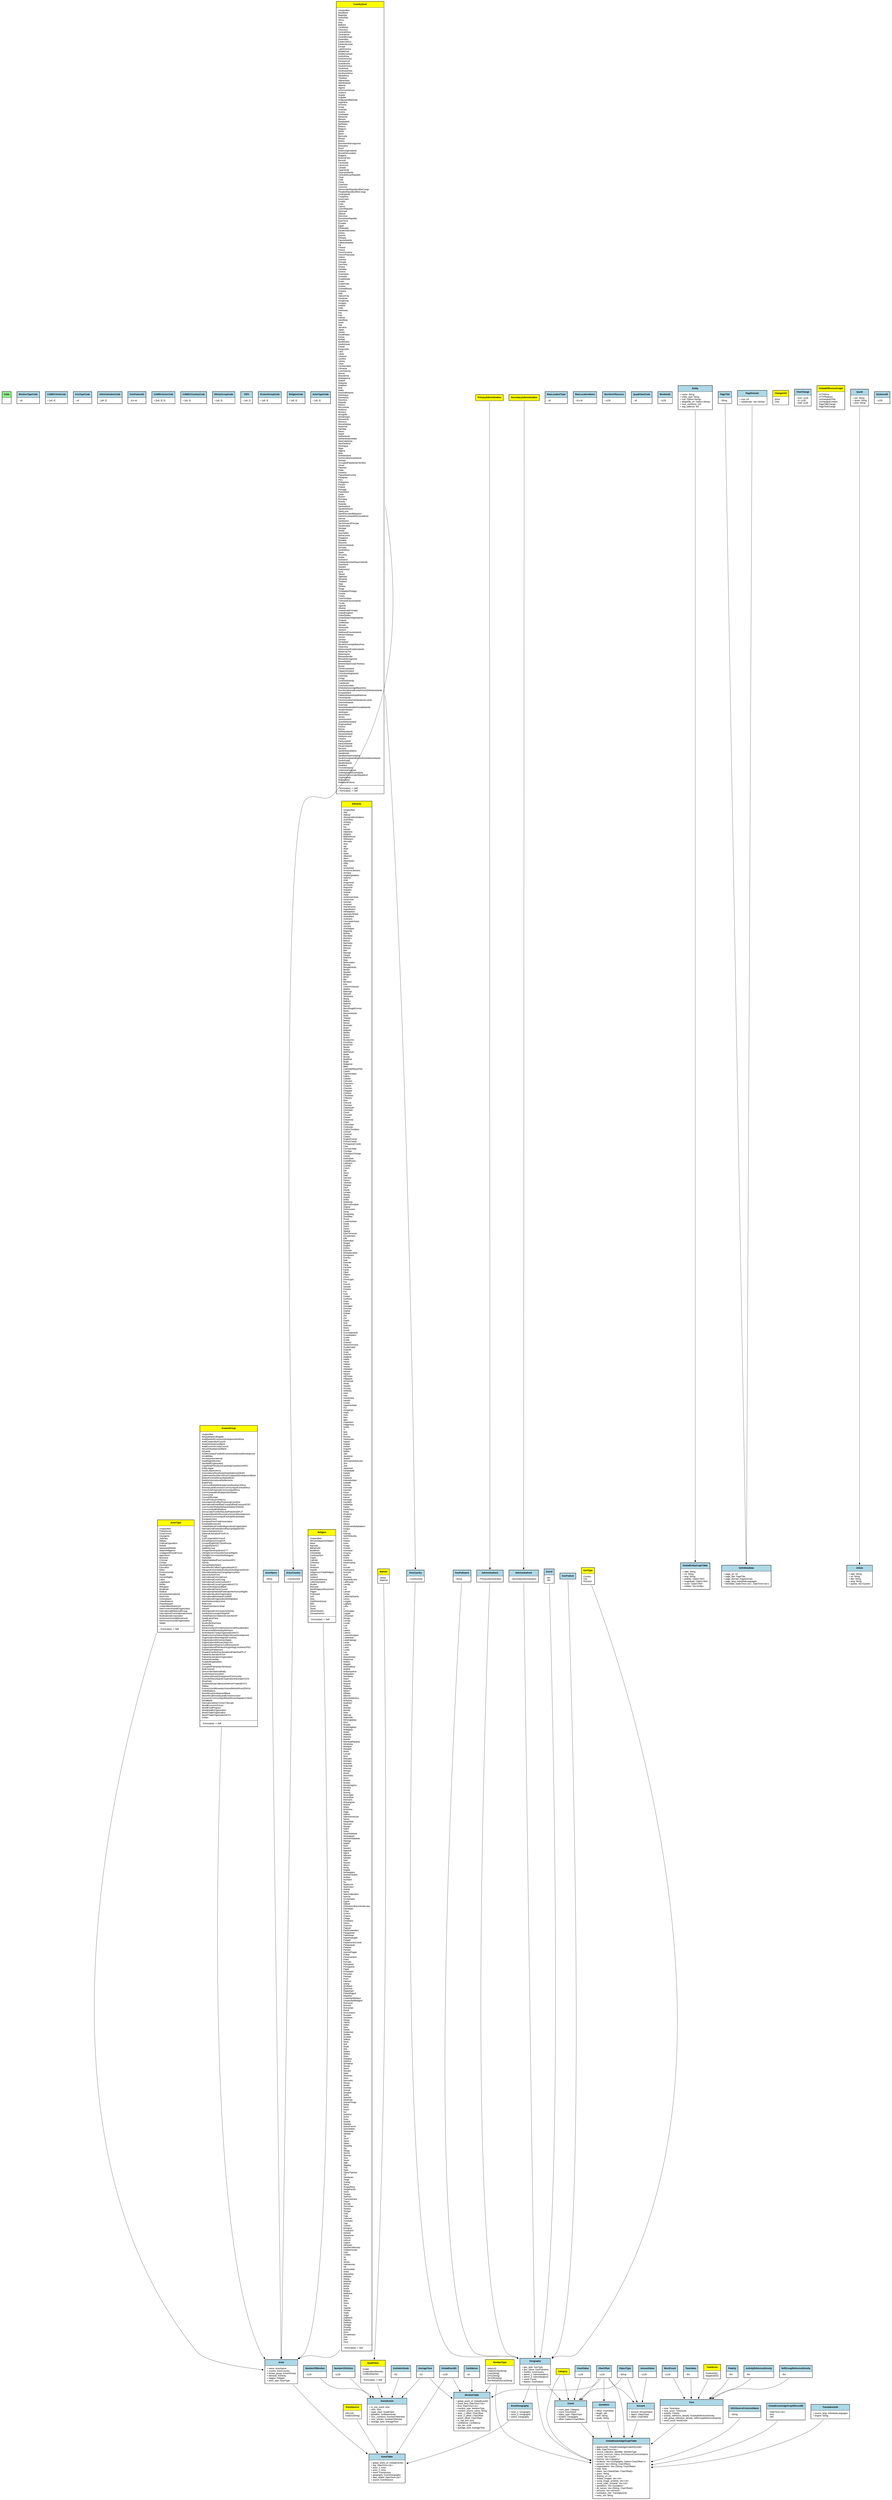 digraph ml {
    ndCode[label=<<font face="Arial"><table border="1" cellspacing="0" cellpadding="10" href="file:///home/lilguy/Projects/NewsNet/gdelt_fetcher/models/src/components/codes/mod.rs#:~:text=trait%20Code"><tr><td bgcolor="lightgreen"><b>Code</b></td></tr><tr><td align="left" bgcolor="white"><br align="left"/></td></tr></table></font>>][shape="none"];
    ndMentionTypeCode[label=<<font face="Arial"><table border="1" cellspacing="0" cellpadding="10" href="file:///home/lilguy/Projects/NewsNet/gdelt_fetcher/models/src/components/codes/mention.rs#:~:text=struct%20MentionTypeCode"><tr><td bgcolor="lightblue"><b>MentionTypeCode</b></td></tr><tr><td align="left" bgcolor="white">- u8<br align="left"/></td></tr></table></font>>][shape="none"];
    ndCAMEOVerbCode[label=<<font face="Arial"><table border="1" cellspacing="0" cellpadding="10" href="file:///home/lilguy/Projects/NewsNet/gdelt_fetcher/models/src/components/codes/verb.rs#:~:text=struct%20CAMEOVerbCode"><tr><td bgcolor="lightblue"><b>CAMEOVerbCode</b></td></tr><tr><td align="left" bgcolor="white">+ [u8; 4]<br align="left"/></td></tr></table></font>>][shape="none"];
    ndGeoTypeCode[label=<<font face="Arial"><table border="1" cellspacing="0" cellpadding="10" href="file:///home/lilguy/Projects/NewsNet/gdelt_fetcher/models/src/components/codes/location.rs#:~:text=struct%20GeoTypeCode"><tr><td bgcolor="lightblue"><b>GeoTypeCode</b></td></tr><tr><td align="left" bgcolor="white">- u8<br align="left"/></td></tr></table></font>>][shape="none"];
    ndAdministrationCode[label=<<font face="Arial"><table border="1" cellspacing="0" cellpadding="10" href="file:///home/lilguy/Projects/NewsNet/gdelt_fetcher/models/src/components/codes/location.rs#:~:text=struct%20AdministrationCode"><tr><td bgcolor="lightblue"><b>AdministrationCode</b></td></tr><tr><td align="left" bgcolor="white">- [u8; 2]<br align="left"/></td></tr></table></font>>][shape="none"];
    ndGeoFeatureID[label=<<font face="Arial"><table border="1" cellspacing="0" cellpadding="10" href="file:///home/lilguy/Projects/NewsNet/gdelt_fetcher/models/src/components/codes/location.rs#:~:text=struct%20GeoFeatureID"><tr><td bgcolor="lightblue"><b>GeoFeatureID</b></td></tr><tr><td align="left" bgcolor="white">- &amp;'a str<br align="left"/></td></tr></table></font>>][shape="none"];
    ndCAMEOActorCode[label=<<font face="Arial"><table border="1" cellspacing="0" cellpadding="10" href="file:///home/lilguy/Projects/NewsNet/gdelt_fetcher/models/src/components/codes/actor.rs#:~:text=struct%20CAMEOActorCode"><tr><td bgcolor="lightblue"><b>CAMEOActorCode</b></td></tr><tr><td align="left" bgcolor="white">+ [[u8; 3]; 5]<br align="left"/></td></tr></table></font>>][shape="none"];
    ndCAMEOCountryCode[label=<<font face="Arial"><table border="1" cellspacing="0" cellpadding="10" href="file:///home/lilguy/Projects/NewsNet/gdelt_fetcher/models/src/components/codes/actor.rs#:~:text=struct%20CAMEOCountryCode"><tr><td bgcolor="lightblue"><b>CAMEOCountryCode</b></td></tr><tr><td align="left" bgcolor="white">+ [u8; 3]<br align="left"/></td></tr></table></font>>][shape="none"];
    ndEthnicGroupCode[label=<<font face="Arial"><table border="1" cellspacing="0" cellpadding="10" href="file:///home/lilguy/Projects/NewsNet/gdelt_fetcher/models/src/components/codes/actor.rs#:~:text=struct%20EthnicGroupCode"><tr><td bgcolor="lightblue"><b>EthnicGroupCode</b></td></tr><tr><td align="left" bgcolor="white">+ [u8; 3]<br align="left"/></td></tr></table></font>>][shape="none"];
    ndFIPS[label=<<font face="Arial"><table border="1" cellspacing="0" cellpadding="10" href="file:///home/lilguy/Projects/NewsNet/gdelt_fetcher/models/src/components/codes/actor.rs#:~:text=struct%20FIPS"><tr><td bgcolor="lightblue"><b>FIPS</b></td></tr><tr><td align="left" bgcolor="white">+ [u8; 2]<br align="left"/></td></tr></table></font>>][shape="none"];
    ndKnownGroupCode[label=<<font face="Arial"><table border="1" cellspacing="0" cellpadding="10" href="file:///home/lilguy/Projects/NewsNet/gdelt_fetcher/models/src/components/codes/actor.rs#:~:text=struct%20KnownGroupCode"><tr><td bgcolor="lightblue"><b>KnownGroupCode</b></td></tr><tr><td align="left" bgcolor="white">+ [u8; 3]<br align="left"/></td></tr></table></font>>][shape="none"];
    ndReligionCode[label=<<font face="Arial"><table border="1" cellspacing="0" cellpadding="10" href="file:///home/lilguy/Projects/NewsNet/gdelt_fetcher/models/src/components/codes/actor.rs#:~:text=struct%20ReligionCode"><tr><td bgcolor="lightblue"><b>ReligionCode</b></td></tr><tr><td align="left" bgcolor="white">+ [u8; 3]<br align="left"/></td></tr></table></font>>][shape="none"];
    ndActorTypeCode[label=<<font face="Arial"><table border="1" cellspacing="0" cellpadding="10" href="file:///home/lilguy/Projects/NewsNet/gdelt_fetcher/models/src/components/codes/actor.rs#:~:text=struct%20ActorTypeCode"><tr><td bgcolor="lightblue"><b>ActorTypeCode</b></td></tr><tr><td align="left" bgcolor="white">+ [u8; 3]<br align="left"/></td></tr></table></font>>][shape="none"];
    ndGeography[label=<<font face="Arial"><table border="1" cellspacing="0" cellpadding="10" href="file:///home/lilguy/Projects/NewsNet/gdelt_fetcher/models/src/components/super_components/geography.rs#:~:text=struct%20Geography"><tr><td bgcolor="lightblue"><b>Geography</b></td></tr><tr><td align="left" bgcolor="white">+ geo_type: GeoType<br align="left"/>
+ geo_name: GeoFullname<br align="left"/>
+ country: GeoCountry<br align="left"/>
+ admin_1: Administration1<br align="left"/>
+ admin_2: Administration2<br align="left"/>
+ coord: Coord<br align="left"/>
+ feature: GeoFeature<br align="left"/></td></tr></table></font>>][shape="none"];
    ndEventGeography[label=<<font face="Arial"><table border="1" cellspacing="0" cellpadding="10" href="file:///home/lilguy/Projects/NewsNet/gdelt_fetcher/models/src/components/super_components/geography.rs#:~:text=struct%20EventGeography"><tr><td bgcolor="lightblue"><b>EventGeography</b></td></tr><tr><td align="left" bgcolor="white">+ actor_1: Geography<br align="left"/>
+ actor_2: Geography<br align="left"/>
+ action: Geography<br align="left"/></td></tr></table></font>>][shape="none"];
    ndActor[label=<<font face="Arial"><table border="1" cellspacing="0" cellpadding="10" href="file:///home/lilguy/Projects/NewsNet/gdelt_fetcher/models/src/components/super_components/actor.rs#:~:text=struct%20Actor"><tr><td bgcolor="lightblue"><b>Actor</b></td></tr><tr><td align="left" bgcolor="white">+ name: ActorName<br align="left"/>
+ country: ActorCountry<br align="left"/>
+ known_group: KnownGroup<br align="left"/>
+ ethnicity: Ethnicity<br align="left"/>
+ religion: Religion<br align="left"/>
+ actor_type: ActorType<br align="left"/></td></tr></table></font>>][shape="none"];
    ndEventAction[label=<<font face="Arial"><table border="1" cellspacing="0" cellpadding="10" href="file:///home/lilguy/Projects/NewsNet/gdelt_fetcher/models/src/components/super_components/event_action.rs#:~:text=struct%20EventAction"><tr><td bgcolor="lightblue"><b>EventAction</b></td></tr><tr><td align="left" bgcolor="white">+ is_root_event: bool<br align="left"/>
+ verb: Verb<br align="left"/>
+ quad_class: QuadClass<br align="left"/>
+ goldstein: GoldsteinScale<br align="left"/>
+ num_mentions: NumberOfMention<br align="left"/>
+ num_articles: NumberOfArticles<br align="left"/>
+ average_tone: AverageTone<br align="left"/></td></tr></table></font>>][shape="none"];
    ndActorName[label=<<font face="Arial"><table border="1" cellspacing="0" cellpadding="10" href="file:///home/lilguy/Projects/NewsNet/gdelt_fetcher/models/src/components/base_components/actor/mod.rs#:~:text=struct%20ActorName"><tr><td bgcolor="lightblue"><b>ActorName</b></td></tr><tr><td align="left" bgcolor="white">- String<br align="left"/></td></tr></table></font>>][shape="none"];
    ndActorCountry[label=<<font face="Arial"><table border="1" cellspacing="0" cellpadding="10" href="file:///home/lilguy/Projects/NewsNet/gdelt_fetcher/models/src/components/base_components/actor/mod.rs#:~:text=struct%20ActorCountry"><tr><td bgcolor="lightblue"><b>ActorCountry</b></td></tr><tr><td align="left" bgcolor="white">- CountryZone<br align="left"/></td></tr></table></font>>][shape="none"];
    ndReligion[label=<<font face="Arial"><table border="1" cellspacing="0" cellpadding="10" href="file:///home/lilguy/Projects/NewsNet/gdelt_fetcher/models/src/components/base_components/actor/religion.rs#:~:text=enum%20Religion"><tr><td bgcolor="yellow"><b>Religion</b></td></tr><tr><td align="left" bgcolor="white">Unspecified<br align="left"/>
AfricanDiasporicReligion<br align="left"/>
Alewi<br align="left"/>
Agnostic<br align="left"/>
BahaiFaith<br align="left"/>
Buddhism<br align="left"/>
Christianity<br align="left"/>
Confucianism<br align="left"/>
Coptic<br align="left"/>
Catholic<br align="left"/>
Orthodox<br align="left"/>
Druze<br align="left"/>
Hinduism<br align="left"/>
Hasidic<br align="left"/>
IndigenousTribalReligion<br align="left"/>
Jainism<br align="left"/>
Judaism<br align="left"/>
JehovahsWitness<br align="left"/>
LatterDaySaints<br align="left"/>
Muslim<br align="left"/>
Maronite<br align="left"/>
NewReligiousMovement<br align="left"/>
Pagan<br align="left"/>
Protestant<br align="left"/>
Sufi<br align="left"/>
Shia<br align="left"/>
OldShintoSchool<br align="left"/>
Sikh<br align="left"/>
Sunni<br align="left"/>
Taoist<br align="left"/>
UltraOrthodox<br align="left"/>
Zoroastrianism<br align="left"/></td></tr><tr><td align="left" bgcolor="white">- from(value) -&gt; Self<br align="left"/></td></tr></table></font>>][shape="none"];
    ndEthnicity[label=<<font face="Arial"><table border="1" cellspacing="0" cellpadding="10" href="file:///home/lilguy/Projects/NewsNet/gdelt_fetcher/models/src/components/base_components/actor/ethnicity.rs#:~:text=enum%20Ethnicity"><tr><td bgcolor="yellow"><b>Ethnicity</b></td></tr><tr><td align="left" bgcolor="white">Unspecified<br align="left"/>
Afar<br align="left"/>
Abkhaz<br align="left"/>
AboriginalAustralians<br align="left"/>
Acehnese<br align="left"/>
Achang<br align="left"/>
Acholi<br align="left"/>
Ga<br align="left"/>
Adivasi<br align="left"/>
Adjarians<br align="left"/>
Adyghe<br align="left"/>
BlackAfrican<br align="left"/>
Afrikaners<br align="left"/>
Ahmadis<br align="left"/>
Ainu<br align="left"/>
Aja<br align="left"/>
Akan<br align="left"/>
Aku<br align="left"/>
Alawi<br align="left"/>
Albanian<br align="left"/>
Aleut<br align="left"/>
Algonquian<br align="left"/>
Altay<br align="left"/>
Alur<br align="left"/>
Ambonese<br align="left"/>
AmericoLiberians<br align="left"/>
Amhara<br align="left"/>
AngikaSpeakers<br align="left"/>
Apache<br align="left"/>
Arab<br align="left"/>
Aragonese<br align="left"/>
Armenian<br align="left"/>
Mapuche<br align="left"/>
Arapaho<br align="left"/>
Arawak<br align="left"/>
Asian<br align="left"/>
AshkenaziJews<br align="left"/>
Assamese<br align="left"/>
Asturian<br align="left"/>
Assyrian<br align="left"/>
Atacamenos<br align="left"/>
Argentinians<br align="left"/>
Athabaskan<br align="left"/>
AgnosticAthiest<br align="left"/>
Australians<br align="left"/>
Austrians<br align="left"/>
CaucasianAvars<br align="left"/>
Awadhi<br align="left"/>
Aymara<br align="left"/>
Azerbaijani<br align="left"/>
Baganda<br align="left"/>
Bahais<br align="left"/>
Bamileke<br align="left"/>
Bashkirs<br align="left"/>
Baloch<br align="left"/>
Bambara<br align="left"/>
Balinese<br align="left"/>
Basque<br align="left"/>
Bari<br align="left"/>
Basoga<br align="left"/>
Gbaya<br align="left"/>
Rakhine<br align="left"/>
Beja<br align="left"/>
Belarusians<br align="left"/>
Bemba<br align="left"/>
BengaliHindu<br align="left"/>
Berber<br align="left"/>
Beydan<br align="left"/>
Bhojpuri<br align="left"/>
Bihari<br align="left"/>
Bai<br align="left"/>
Bicolano<br align="left"/>
Edo<br align="left"/>
UrbanniVanautu<br align="left"/>
Bateke<br align="left"/>
Bakongo<br align="left"/>
Bakweri<br align="left"/>
Siksikawa<br align="left"/>
Blang<br align="left"/>
Balkars<br align="left"/>
Balanta<br align="left"/>
Bamar<br align="left"/>
BeniShugalGumez<br align="left"/>
Bantu<br align="left"/>
Banyarwanda<br align="left"/>
Bodo<br align="left"/>
Tibetan<br align="left"/>
Bolivia<br align="left"/>
Bonan<br align="left"/>
Bosniaks<br align="left"/>
Buyei<br align="left"/>
Brijwasi<br align="left"/>
Bariba<br align="left"/>
Breton<br align="left"/>
Brahui<br align="left"/>
Burakumin<br align="left"/>
Kurichiya<br align="left"/>
Bushmen<br align="left"/>
Baster<br align="left"/>
Subiya<br align="left"/>
BetiPahuin<br align="left"/>
Batak<br align="left"/>
Buryat<br align="left"/>
Buddhist<br align="left"/>
Bugis<br align="left"/>
Bulgarian<br align="left"/>
Bilen<br align="left"/>
CabindanMayombe<br align="left"/>
Caddo<br align="left"/>
CapeVerdean<br align="left"/>
Kalina<br align="left"/>
Catalan<br align="left"/>
Cebuano<br align="left"/>
Chamorro<br align="left"/>
Chukchi<br align="left"/>
Chechen<br align="left"/>
Chagatai<br align="left"/>
Chinese<br align="left"/>
Chuukese<br align="left"/>
Chileans<br align="left"/>
Mari<br align="left"/>
Chinook<br align="left"/>
Choctaw<br align="left"/>
Chipewyan<br align="left"/>
Cherokee<br align="left"/>
Chorti<br align="left"/>
Chuvash<br align="left"/>
Chewa<br align="left"/>
Cheyenne<br align="left"/>
Cham<br align="left"/>
Colombian<br align="left"/>
Confusian<br align="left"/>
CopticChristians<br align="left"/>
Cornish<br align="left"/>
Corsican<br align="left"/>
Cotiers<br align="left"/>
EnglishCreole<br align="left"/>
FrenchCreole<br align="left"/>
PortugueseCreole<br align="left"/>
Cree<br align="left"/>
CrimeanTatar<br align="left"/>
Christian<br align="left"/>
OrthodoxChristian<br align="left"/>
Creole<br align="left"/>
Kashubian<br align="left"/>
CostaRicans<br align="left"/>
Catholics<br align="left"/>
Cushitic<br align="left"/>
Czech<br align="left"/>
Dai<br align="left"/>
Sioux<br align="left"/>
Dalit<br align="left"/>
Damara<br align="left"/>
Danes<br align="left"/>
YaoAsia<br align="left"/>
Dargwa<br align="left"/>
Daur<br align="left"/>
Dayak<br align="left"/>
Lenape<br align="left"/>
Slavey<br align="left"/>
Dogrib<br align="left"/>
Dinka<br align="left"/>
Maldivian<br align="left"/>
DjermaSonghai<br align="left"/>
Dogras<br align="left"/>
Dominicans<br align="left"/>
Dong<br align="left"/>
Dongxiang<br align="left"/>
Dravidian<br align="left"/>
Druze<br align="left"/>
LowerSorbian<br align="left"/>
Duala<br align="left"/>
Dutch<br align="left"/>
Dyula<br align="left"/>
Ngalop<br align="left"/>
EastTimorese<br align="left"/>
Ecuadorians<br align="left"/>
Efik<br align="left"/>
EastIndian<br align="left"/>
Ekajuk<br align="left"/>
English<br align="left"/>
Eshira<br align="left"/>
Estonian<br align="left"/>
EthiopianJews<br align="left"/>
Europeans<br align="left"/>
Evenks<br align="left"/>
Ewe<br align="left"/>
Ewondo<br align="left"/>
Fang<br align="left"/>
Faroese<br align="left"/>
Fante<br align="left"/>
Fijian<br align="left"/>
Filipino<br align="left"/>
Finns<br align="left"/>
FinnoUgric<br align="left"/>
Fon<br align="left"/>
French<br align="left"/>
Santals<br align="left"/>
Frisians<br align="left"/>
Fur<br align="left"/>
Fula<br align="left"/>
Friulan<br align="left"/>
Garifuna<br align="left"/>
Gayo<br align="left"/>
Gelao<br align="left"/>
Georgian<br align="left"/>
German<br align="left"/>
GiaRai<br align="left"/>
Kiribati<br align="left"/>
Gin<br align="left"/>
Gio<br align="left"/>
Gaels<br align="left"/>
Irish<br align="left"/>
Galician<br align="left"/>
Manx<br align="left"/>
Gondi<br align="left"/>
Gorontalonese<br align="left"/>
Grassfielders<br align="left"/>
Grebo<br align="left"/>
Greek<br align="left"/>
Guarani<br align="left"/>
SwissGermans<br align="left"/>
Guatemalan<br align="left"/>
Gujarati<br align="left"/>
Guan<br align="left"/>
Gwichin<br align="left"/>
Hadjerai<br align="left"/>
Haida<br align="left"/>
Harari<br align="left"/>
Haitian<br align="left"/>
Hausa<br align="left"/>
Hawaiian<br align="left"/>
Hazara<br align="left"/>
Herero<br align="left"/>
HillTribes<br align="left"/>
Hiligayon<br align="left"/>
Himachali<br align="left"/>
Hindu<br align="left"/>
Hasidic<br align="left"/>
Hmong<br align="left"/>
HiriMotu<br align="left"/>
Hani<br align="left"/>
Hoa<br align="left"/>
Hondurans<br align="left"/>
Haratin<br align="left"/>
Croats<br align="left"/>
UpperSorbian<br align="left"/>
Hui<br align="left"/>
Hungarian<br align="left"/>
Hupa<br align="left"/>
Hutu<br align="left"/>
Iban<br align="left"/>
Igbo<br align="left"/>
Icelanders<br align="left"/>
Indigenous<br align="left"/>
Indian<br align="left"/>
Yi<br align="left"/>
Ijaw<br align="left"/>
Inuit<br align="left"/>
Ilocono<br align="left"/>
Indonesian<br align="left"/>
Ingush<br align="left"/>
Inupiat<br align="left"/>
Iranian<br align="left"/>
Iroquois<br align="left"/>
Itallian<br align="left"/>
Jain<br align="left"/>
Javanese<br align="left"/>
Jewish<br align="left"/>
JehovahsWitnesses<br align="left"/>
Jino<br align="left"/>
Jola<br align="left"/>
Japanese<br align="left"/>
Karakalpak<br align="left"/>
Kabyle<br align="left"/>
Kachin<br align="left"/>
Kadazan<br align="left"/>
KakwaNubian<br align="left"/>
Kalaallit<br align="left"/>
Kamba<br align="left"/>
Kannada<br align="left"/>
Kaonde<br align="left"/>
Karen<br align="left"/>
Kashmiri<br align="left"/>
Kanuri<br align="left"/>
Kavango<br align="left"/>
Kazakhs<br align="left"/>
Kabarday<br align="left"/>
Kabye<br align="left"/>
Karachays<br align="left"/>
Khasi<br align="left"/>
Khoikhoi<br align="left"/>
Khakas<br align="left"/>
Khmer<br align="left"/>
Khmu<br align="left"/>
Kikuyu<br align="left"/>
KinyarwandaSpeakers<br align="left"/>
Kyrgyz<br align="left"/>
Kisii<br align="left"/>
Kalmyk<br align="left"/>
NorthMbundu<br align="left"/>
Kono<br align="left"/>
Kokani<br align="left"/>
Komi<br align="left"/>
Kongo<br align="left"/>
Korean<br align="left"/>
Kosraean<br align="left"/>
Kouyou<br align="left"/>
Kpelle<br align="left"/>
Krahn<br align="left"/>
Karelians<br align="left"/>
Karamojong<br align="left"/>
Kru<br align="left"/>
Kurukh<br align="left"/>
Kwanyama<br align="left"/>
Kumyks<br align="left"/>
Kurd<br align="left"/>
Ktunaxa<br align="left"/>
SephardicJew<br align="left"/>
LakRussia<br align="left"/>
Lamba<br align="left"/>
Lao<br align="left"/>
Lari<br align="left"/>
Latvian<br align="left"/>
Limba<br align="left"/>
LatterDaySaints<br align="left"/>
Lenca<br align="left"/>
Lezgian<br align="left"/>
Lugbara<br align="left"/>
Lahu<br align="left"/>
Li<br align="left"/>
Limburgian<br align="left"/>
Lingala<br align="left"/>
Lithuanian<br align="left"/>
Mongo<br align="left"/>
Lomwe<br align="left"/>
Lovale<br align="left"/>
Lozi<br align="left"/>
Lisu<br align="left"/>
Latoka<br align="left"/>
Latinos<br align="left"/>
Luxembourgers<br align="left"/>
LubaKasai<br align="left"/>
LubaKatanga<br align="left"/>
Luhya<br align="left"/>
Luiseno<br align="left"/>
Lulua<br align="left"/>
Lunda<br align="left"/>
Luo<br align="left"/>
Lusei<br align="left"/>
Macedonian<br align="left"/>
Madurese<br align="left"/>
Mafwe<br align="left"/>
Magahi<br align="left"/>
Marshallese<br align="left"/>
Maithili<br align="left"/>
Makassarese<br align="left"/>
Malayalam<br align="left"/>
Mandinka<br align="left"/>
Maori<br align="left"/>
Marathi<br align="left"/>
Maasai<br align="left"/>
Malays<br align="left"/>
Mbandja<br align="left"/>
Mbere<br align="left"/>
MBaka<br align="left"/>
Mbochi<br align="left"/>
MbunduMestico<br align="left"/>
Mokshas<br align="left"/>
Madhesi<br align="left"/>
Madi<br align="left"/>
Mandar<br align="left"/>
Mende<br align="left"/>
Miao<br align="left"/>
Mikmaq<br align="left"/>
Mijikenda<br align="left"/>
Minangkabau<br align="left"/>
Mizo<br align="left"/>
Mulatto<br align="left"/>
MoleDagbani<br align="left"/>
Malagasy<br align="left"/>
Mulao<br align="left"/>
Maltese<br align="left"/>
Manchu<br align="left"/>
Mande<br align="left"/>
MananjaNayanja<br align="left"/>
Minahasa<br align="left"/>
Manipuri<br align="left"/>
Manjack<br align="left"/>
Mano<br align="left"/>
Lumad<br align="left"/>
Mon<br align="left"/>
Manyika<br align="left"/>
Mohajirs<br align="left"/>
Mohawk<br align="left"/>
Makonde<br align="left"/>
Maonan<br align="left"/>
Mongol<br align="left"/>
Mossi<br align="left"/>
Maronites<br align="left"/>
Moro<br align="left"/>
Miskito<br align="left"/>
Muslim<br align="left"/>
Montenegrins<br align="left"/>
Mestizo<br align="left"/>
Munda<br align="left"/>
Muong<br align="left"/>
Muscogee<br align="left"/>
Mirandese<br align="left"/>
Marwaris<br align="left"/>
Mayangnas<br align="left"/>
Myene<br align="left"/>
Maya<br align="left"/>
Mordvins<br align="left"/>
Naga<br align="left"/>
Nahua<br align="left"/>
NativeAmerican<br align="left"/>
Nama<br align="left"/>
Neapolitan<br align="left"/>
Nauruan<br align="left"/>
Navajo<br align="left"/>
Nakhi<br align="left"/>
Nuba<br align="left"/>
SouthNdebele<br align="left"/>
Nicaraguan<br align="left"/>
NorthernNdebele<br align="left"/>
Ndonga<br align="left"/>
Nepali<br align="left"/>
Nuer<br align="left"/>
Newars<br align="left"/>
Ngbandi<br align="left"/>
Ngoni<br align="left"/>
Niasans<br align="left"/>
Nibolek<br align="left"/>
Niari<br align="left"/>
Niuean<br align="left"/>
Nkomi<br align="left"/>
Nung<br align="left"/>
Nogais<br align="left"/>
Norwegians<br align="left"/>
NorthernSotho<br align="left"/>
Nubian<br align="left"/>
Nuristani<br align="left"/>
Nu<br align="left"/>
Nyakyusa<br align="left"/>
Nyamwezi<br align="left"/>
Ankole<br align="left"/>
Nyoro<br align="left"/>
NewZealanders<br align="left"/>
Nzema<br align="left"/>
Occitanians<br align="left"/>
Ogoni<br align="left"/>
Ojibwe<br align="left"/>
OrthodoxUltraOrthodoxJew<br align="left"/>
Okinawan<br align="left"/>
Oriya<br align="left"/>
Oromo<br align="left"/>
Orgunu<br align="left"/>
Osage<br align="left"/>
Ossetians<br align="left"/>
Otomi<br align="left"/>
Ovambo<br align="left"/>
Papuan<br align="left"/>
PacificIslanders<br align="left"/>
Pangasinan<br align="left"/>
Palestinian<br align="left"/>
Kapampangan<br align="left"/>
Punjabi<br align="left"/>
PapiamentoCreole<br align="left"/>
Paraguayan<br align="left"/>
Palauan<br align="left"/>
Persian<br align="left"/>
AnimistPagan<br align="left"/>
Puthai<br align="left"/>
Panamanians<br align="left"/>
Poles<br align="left"/>
Pomaks<br align="left"/>
Pehnpeian<br align="left"/>
Portuguese<br align="left"/>
Papel<br align="left"/>
Protestant<br align="left"/>
Peruvian<br align="left"/>
Pashayi<br align="left"/>
Pumi<br align="left"/>
Pashtun<br align="left"/>
Qiang<br align="left"/>
Qizilbash<br align="left"/>
Quechua<br align="left"/>
Rajasthani<br align="left"/>
PahariRajput<br align="left"/>
RapaNui<br align="left"/>
CookIslandsMaori<br align="left"/>
UnspecifiedReligion<br align="left"/>
Romansh<br align="left"/>
Romani<br align="left"/>
Romanian<br align="left"/>
Rundi<br align="left"/>
Aromanians<br align="left"/>
Russian<br align="left"/>
Sandawe<br align="left"/>
Sango<br align="left"/>
Yakuts<br align="left"/>
Salish<br align="left"/>
Sara<br align="left"/>
Sasak<br align="left"/>
Sudanese<br align="left"/>
Sicilian<br align="left"/>
Scottish<br align="left"/>
Selkup<br align="left"/>
Sena<br align="left"/>
Sufi<br align="left"/>
Shafii<br align="left"/>
She<br align="left"/>
Shiites<br align="left"/>
Shilluk<br align="left"/>
Shan<br align="left"/>
Shaigiya<br align="left"/>
Sidama<br align="left"/>
Sinhalese<br align="left"/>
Siouan<br align="left"/>
Slavic<br align="left"/>
Slovaks<br align="left"/>
Salar<br align="left"/>
Slovenes<br align="left"/>
Sami<br align="left"/>
Samoans<br align="left"/>
Shona<br align="left"/>
Sindhi<br align="left"/>
Soninke<br align="left"/>
Somali<br align="left"/>
Songhai<br align="left"/>
Sotho<br align="left"/>
Spanish<br align="left"/>
Sardinian<br align="left"/>
SrananTongo<br align="left"/>
Serbs<br align="left"/>
Serer<br align="left"/>
Swazi<br align="left"/>
Sui<br align="left"/>
Sukama<br align="left"/>
Sunni<br align="left"/>
Susu<br align="left"/>
Swahili<br align="left"/>
Swedes<br align="left"/>
SwissFrench<br align="left"/>
SwissItalian<br align="left"/>
Tabasaran<br align="left"/>
Tahitian<br align="left"/>
Tai<br align="left"/>
Tamil<br align="left"/>
Taoist<br align="left"/>
Tatars<br align="left"/>
Tawahka<br align="left"/>
Tay<br align="left"/>
Telugu<br align="left"/>
Temne<br align="left"/>
Terenan<br align="left"/>
Teso<br align="left"/>
Tetum<br align="left"/>
Tajik<br align="left"/>
Tagalog<br align="left"/>
Thai<br align="left"/>
Tigre<br align="left"/>
TigrayTigrinya<br align="left"/>
Tiv<br align="left"/>
Tokelauan<br align="left"/>
Tlingit<br align="left"/>
Tuareg<br align="left"/>
Tama<br align="left"/>
TongaAfrica<br align="left"/>
TongaPacific<br align="left"/>
Tooro<br align="left"/>
Toubou<br align="left"/>
TokPisin<br align="left"/>
Transnistrians<br align="left"/>
Tripuri<br align="left"/>
Ternate<br align="left"/>
Tsimshian<br align="left"/>
Tswana<br align="left"/>
Tsonga<br align="left"/>
Tutsi<br align="left"/>
Tujia<br align="left"/>
Turkmen<br align="left"/>
Tumbuka<br align="left"/>
Tupi<br align="left"/>
Turkish<br align="left"/>
Mongour<br align="left"/>
Tuvaluans<br align="left"/>
Ashanti<br align="left"/>
Taiwanese<br align="left"/>
Tuvans<br align="left"/>
Udmurt<br align="left"/>
Uyghur<br align="left"/>
Ukranian<br align="left"/>
SouthernMbundu<br align="left"/>
Undetermined<br align="left"/>
Urdu<br align="left"/>
Uzbeks<br align="left"/>
Va<br align="left"/>
Vai<br align="left"/>
Venda<br align="left"/>
Vietnamese<br align="left"/>
Vili<br align="left"/>
Venezuelan<br align="left"/>
Votes<br align="left"/>
Wakashan<br align="left"/>
Welayta<br align="left"/>
Waray<br align="left"/>
Washoe<br align="left"/>
Welsch<br align="left"/>
Welsh<br align="left"/>
Sorbs<br align="left"/>
Whites<br align="left"/>
Walloons<br align="left"/>
Wolof<br align="left"/>
Xhosa<br align="left"/>
Xibe<br align="left"/>
Xinca<br align="left"/>
Yao<br align="left"/>
Yapese<br align="left"/>
Yoruba<br align="left"/>
Yupik<br align="left"/>
Yugur<br align="left"/>
Zaghawa<br align="left"/>
Zapotec<br align="left"/>
Zaidiyya<br align="left"/>
Zenaga<br align="left"/>
Zhuang<br align="left"/>
Azande<br align="left"/>
Zomi<br align="left"/>
Zoroastrians<br align="left"/>
Zulu<br align="left"/>
Zuni<br align="left"/>
Zaza<br align="left"/></td></tr><tr><td align="left" bgcolor="white">- from(value) -&gt; Self<br align="left"/></td></tr></table></font>>][shape="none"];
    ndActorType[label=<<font face="Arial"><table border="1" cellspacing="0" cellpadding="10" href="file:///home/lilguy/Projects/NewsNet/gdelt_fetcher/models/src/components/base_components/actor/actor_type.rs#:~:text=enum%20ActorType"><tr><td bgcolor="yellow"><b>ActorType</b></td></tr><tr><td align="left" bgcolor="white">Unspecified<br align="left"/>
Policeforces<br align="left"/>
Government<br align="left"/>
Insurgents<br align="left"/>
Judiciary<br align="left"/>
Military<br align="left"/>
PoliticalOpposition<br align="left"/>
Rebels<br align="left"/>
SeparatistRebels<br align="left"/>
StateIntelligence<br align="left"/>
UnalignedArmedForces<br align="left"/>
Agriculture<br align="left"/>
Business<br align="left"/>
Criminal<br align="left"/>
Civilian<br align="left"/>
Development<br align="left"/>
Education<br align="left"/>
Elites<br align="left"/>
Environmental<br align="left"/>
Health<br align="left"/>
HumanRights<br align="left"/>
Labor<br align="left"/>
Legislature<br align="left"/>
Media<br align="left"/>
Refugees<br align="left"/>
Moderate<br align="left"/>
Radical<br align="left"/>
AmnestyInternational<br align="left"/>
RedCross<br align="left"/>
Greenpeace<br align="left"/>
UnitedNations<br align="left"/>
Peacekeepers<br align="left"/>
UnidentifiedStateActor<br align="left"/>
InterGovernmentalOrganization<br align="left"/>
InternationalMilitarizedGroup<br align="left"/>
InternationalTransnationalGeneric<br align="left"/>
MultinationalCorporation<br align="left"/>
NonGovernmentalMovement<br align="left"/>
NonGovernmentalOrganization<br align="left"/>
Settler<br align="left"/></td></tr><tr><td align="left" bgcolor="white">- from(value) -&gt; Self<br align="left"/></td></tr></table></font>>][shape="none"];
    ndCountryZone[label=<<font face="Arial"><table border="1" cellspacing="0" cellpadding="10" href="file:///home/lilguy/Projects/NewsNet/gdelt_fetcher/models/src/components/base_components/actor/country.rs#:~:text=enum%20CountryZone"><tr><td bgcolor="yellow"><b>CountryZone</b></td></tr><tr><td align="left" bgcolor="white">Unspecified<br align="left"/>
WestBank<br align="left"/>
Baghdad<br align="left"/>
GazaStrip<br align="left"/>
Africa<br align="left"/>
Asia<br align="left"/>
Balkans<br align="left"/>
Caribbean<br align="left"/>
Caucasus<br align="left"/>
CentralAfrica<br align="left"/>
CentralAsia<br align="left"/>
CentralEurope<br align="left"/>
EastIndies<br align="left"/>
EasternAfrica<br align="left"/>
EasternEurope<br align="left"/>
Europe<br align="left"/>
LatinAmerica<br align="left"/>
MiddleEast<br align="left"/>
Mediterranean<br align="left"/>
NorthAfrica<br align="left"/>
NorthAmerica<br align="left"/>
PersianGulf<br align="left"/>
Scandinavia<br align="left"/>
SouthAmerica<br align="left"/>
SouthAsia<br align="left"/>
SoutheastAsia<br align="left"/>
SouthernAfrica<br align="left"/>
WestAfrica<br align="left"/>
TheWest<br align="left"/>
Afghanistan<br align="left"/>
AlandIslands<br align="left"/>
Albania<br align="left"/>
Algeria<br align="left"/>
AmericanSamoa<br align="left"/>
Andorra<br align="left"/>
Angola<br align="left"/>
Anguilla<br align="left"/>
AntiguaandBarbuda<br align="left"/>
Argentina<br align="left"/>
Armenia<br align="left"/>
Aruba<br align="left"/>
Australia<br align="left"/>
Austria<br align="left"/>
Azerbaijan<br align="left"/>
Bahamas<br align="left"/>
Bahrain<br align="left"/>
Bangladesh<br align="left"/>
Barbados<br align="left"/>
Belarus<br align="left"/>
Belgium<br align="left"/>
Belize<br align="left"/>
Benin<br align="left"/>
Bermuda<br align="left"/>
Bhutan<br align="left"/>
Bolivia<br align="left"/>
BosniaandHerzegovina<br align="left"/>
Botswana<br align="left"/>
Brazil<br align="left"/>
BritishVirginIslands<br align="left"/>
BruneiDarussalam<br align="left"/>
Bulgaria<br align="left"/>
BurkinaFaso<br align="left"/>
Burundi<br align="left"/>
Cambodia<br align="left"/>
Cameroon<br align="left"/>
Canada<br align="left"/>
CapeVerde<br align="left"/>
CaymanIslands<br align="left"/>
CentralAfricanRepublic<br align="left"/>
Chad<br align="left"/>
Chile<br align="left"/>
China<br align="left"/>
Columbia<br align="left"/>
Comoros<br align="left"/>
DemocraticRepublicoftheCongo<br align="left"/>
PeoplesRepublicoftheCongo<br align="left"/>
CookIslands<br align="left"/>
CostaRica<br align="left"/>
IvoryCoast<br align="left"/>
Croatia<br align="left"/>
Cuba<br align="left"/>
Cyprus<br align="left"/>
CzechRepublic<br align="left"/>
Denmark<br align="left"/>
Djibouti<br align="left"/>
Dominica<br align="left"/>
DominicanRepublic<br align="left"/>
EastTimor<br align="left"/>
Ecuador<br align="left"/>
Egypt<br align="left"/>
ElSalvador<br align="left"/>
EquatorialGuinea<br align="left"/>
Eritrea<br align="left"/>
Estonia<br align="left"/>
Ethiopia<br align="left"/>
FaeroeIslands<br align="left"/>
FalklandIslands<br align="left"/>
Fiji<br align="left"/>
Finland<br align="left"/>
France<br align="left"/>
FrenchGuiana<br align="left"/>
FrenchPolynesia<br align="left"/>
Gabon<br align="left"/>
Gambia<br align="left"/>
Georgia<br align="left"/>
Germany<br align="left"/>
Ghana<br align="left"/>
Gibraltar<br align="left"/>
Greece<br align="left"/>
Greenland<br align="left"/>
Grenada<br align="left"/>
Guadeloupe<br align="left"/>
Guam<br align="left"/>
Guatemala<br align="left"/>
Guinea<br align="left"/>
GuineaBissau<br align="left"/>
Guyana<br align="left"/>
Haiti<br align="left"/>
VaticanCity<br align="left"/>
Honduras<br align="left"/>
HongKong<br align="left"/>
Hungary<br align="left"/>
Iceland<br align="left"/>
India<br align="left"/>
Indonesia<br align="left"/>
Iran<br align="left"/>
Iraq<br align="left"/>
Ireland<br align="left"/>
IsleofMan<br align="left"/>
Israel<br align="left"/>
Italy<br align="left"/>
Jamaica<br align="left"/>
Japan<br align="left"/>
Jordan<br align="left"/>
Kazakhstan<br align="left"/>
Kenya<br align="left"/>
Kiribati<br align="left"/>
NorthKorea<br align="left"/>
SouthKorea<br align="left"/>
Kuwait<br align="left"/>
Kyrgyzstan<br align="left"/>
Laos<br align="left"/>
Latvia<br align="left"/>
Lebanon<br align="left"/>
Lesotho<br align="left"/>
Liberia<br align="left"/>
Libya<br align="left"/>
Liechtenstein<br align="left"/>
Lithuania<br align="left"/>
Luxembourg<br align="left"/>
Macao<br align="left"/>
Macedonia<br align="left"/>
Madagascar<br align="left"/>
Malawi<br align="left"/>
Malaysia<br align="left"/>
Maldives<br align="left"/>
Mali<br align="left"/>
Malta<br align="left"/>
MarshallIslands<br align="left"/>
Martinique<br align="left"/>
Mauritania<br align="left"/>
Mauritius<br align="left"/>
Mayotte<br align="left"/>
Mexico<br align="left"/>
Micronesia<br align="left"/>
Moldova<br align="left"/>
Monaco<br align="left"/>
Mongolia<br align="left"/>
Montenegro<br align="left"/>
Montserrat<br align="left"/>
Morocco<br align="left"/>
Mozambique<br align="left"/>
Myanmar<br align="left"/>
Namibia<br align="left"/>
Nauru<br align="left"/>
Nepal<br align="left"/>
Netherlands<br align="left"/>
NetherlandsAntilles<br align="left"/>
NewCaledonia<br align="left"/>
NewZealand<br align="left"/>
Nicaragua<br align="left"/>
Niger<br align="left"/>
Nigeria<br align="left"/>
Niue<br align="left"/>
NorfolkIsland<br align="left"/>
NorthernMarianaIslands<br align="left"/>
Norway<br align="left"/>
OccupiedPalestinianTerritory<br align="left"/>
Oman<br align="left"/>
Pakistan<br align="left"/>
Palau<br align="left"/>
Panama<br align="left"/>
PapuaNewGuinea<br align="left"/>
Paraguay<br align="left"/>
Peru<br align="left"/>
Philippines<br align="left"/>
Pitcairn<br align="left"/>
Poland<br align="left"/>
Portugal<br align="left"/>
PuertoRico<br align="left"/>
Qatar<br align="left"/>
Runion<br align="left"/>
Romania<br align="left"/>
Russia<br align="left"/>
Rwanda<br align="left"/>
SaintHelena<br align="left"/>
SaintKittsNevis<br align="left"/>
SaintLucia<br align="left"/>
SaintPierreandMiquelon<br align="left"/>
SaintVincentandtheGrenadines<br align="left"/>
Samoa<br align="left"/>
SanMarino<br align="left"/>
SaoTomeandPrincipe<br align="left"/>
SaudiArabia<br align="left"/>
Senegal<br align="left"/>
Serbia<br align="left"/>
Seychelles<br align="left"/>
SierraLeone<br align="left"/>
Singapore<br align="left"/>
Slovakia<br align="left"/>
Slovenia<br align="left"/>
SolomonIslands<br align="left"/>
Somalia<br align="left"/>
SouthAfrica<br align="left"/>
Spain<br align="left"/>
SriLanka<br align="left"/>
Sudan<br align="left"/>
Suriname<br align="left"/>
SvalbardandJanMayenIslands<br align="left"/>
Swaziland<br align="left"/>
Sweden<br align="left"/>
Switzerland<br align="left"/>
Syria<br align="left"/>
Taiwan<br align="left"/>
Tajikistan<br align="left"/>
Tanzania<br align="left"/>
Thailand<br align="left"/>
Togo<br align="left"/>
Tokelau<br align="left"/>
Tonga<br align="left"/>
TrinidadandTobago<br align="left"/>
Tunisia<br align="left"/>
Turkey<br align="left"/>
Turkmenistan<br align="left"/>
TurksandCaicosIslands<br align="left"/>
Tuvalu<br align="left"/>
Uganda<br align="left"/>
Ukraine<br align="left"/>
UnitedArabEmirates<br align="left"/>
UnitedKingdom<br align="left"/>
UnitedStates<br align="left"/>
UnitedStatesVirginIslands<br align="left"/>
Uruguay<br align="left"/>
Uzbekistan<br align="left"/>
Vanuatu<br align="left"/>
Venezuela<br align="left"/>
Vietnam<br align="left"/>
WallisandFutunaIslands<br align="left"/>
WesternSahara<br align="left"/>
Yemen<br align="left"/>
Zambia<br align="left"/>
Zimbabwe<br align="left"/>
AkrotiriSovereignBaseArea<br align="left"/>
Antarctica<br align="left"/>
AshmoreandCartierIslands<br align="left"/>
BahamasThe<br align="left"/>
BakerIsland<br align="left"/>
BassasdaIndia<br align="left"/>
BosniaHerzegovina<br align="left"/>
BouvetIsland<br align="left"/>
BritishIndianOceanTerritory<br align="left"/>
Brunei<br align="left"/>
ChristmasIsland<br align="left"/>
ClippertonIsland<br align="left"/>
CocosKeelingIslands<br align="left"/>
Colombia<br align="left"/>
Congo<br align="left"/>
CoralSeaIslands<br align="left"/>
CotedIvoire<br align="left"/>
Czechoslovakia<br align="left"/>
DhekeliaSovereignBaseArea<br align="left"/>
EtorofuHabomaiKunashiriandShikotanIslands<br align="left"/>
EuropaIsland<br align="left"/>
FalklandIslandsIslasMalvinas<br align="left"/>
FaroeIslands<br align="left"/>
FrenchSouthernandAntarcticLands<br align="left"/>
GloriosoIslands<br align="left"/>
Guernsey<br align="left"/>
HeardIslandandMcDonaldIslands<br align="left"/>
HowlandIsland<br align="left"/>
JanMayen<br align="left"/>
JarvisIsland<br align="left"/>
Jersey<br align="left"/>
JohnstonAtoll<br align="left"/>
JuandeNovaIsland<br align="left"/>
KingmanReef<br align="left"/>
Kosovo<br align="left"/>
Macau<br align="left"/>
MidwayIslands<br align="left"/>
NavassaIsland<br align="left"/>
NoMansLand<br align="left"/>
Oceans<br align="left"/>
PalmyraAtoll<br align="left"/>
ParacelIslands<br align="left"/>
PitcairnIslands<br align="left"/>
Reunion<br align="left"/>
SaintKittsandNevis<br align="left"/>
SaintMartin<br align="left"/>
SaintBarthelemyIsland<br align="left"/>
SouthGeorgiaandtheSouthSandwichIslands<br align="left"/>
SouthSudan<br align="left"/>
SpratlyIslands<br align="left"/>
Svalbard<br align="left"/>
TromelinIsland<br align="left"/>
UnderseaFeatures<br align="left"/>
UndesignatedSovereignty<br align="left"/>
VietnamDemocraticRepublicof<br align="left"/>
VirginIslands<br align="left"/>
WakeIsland<br align="left"/>
WallisandFutuna<br align="left"/></td></tr><tr><td align="left" bgcolor="white">- from(value) -&gt; Self<br align="left"/>
- from(value) -&gt; Self<br align="left"/></td></tr></table></font>>][shape="none"];
    ndKnownGroup[label=<<font face="Arial"><table border="1" cellspacing="0" cellpadding="10" href="file:///home/lilguy/Projects/NewsNet/gdelt_fetcher/models/src/components/base_components/actor/known_group.rs#:~:text=enum%20KnownGroup"><tr><td bgcolor="yellow"><b>KnownGroup</b></td></tr><tr><td align="left" bgcolor="white">Unspecified<br align="left"/>
AlAqsaMartyrsBrigade<br align="left"/>
ArabBankforEconomicDevelopmentinAfrica<br align="left"/>
ArabCooperationCouncil<br align="left"/>
AsianDevelopmentBank<br align="left"/>
ArabEconomicUnityCouncil<br align="left"/>
AfricanDevelopmentBank<br align="left"/>
AlQaeda<br align="left"/>
ArabMonetaryFundforEconomicandSocialDevelopment<br align="left"/>
AmalMilitia<br align="left"/>
AmnestyInternational<br align="left"/>
ArabMaghrebUnion<br align="left"/>
AbuNidalOrganization<br align="left"/>
OrgofArabPetroleumExportingCountriesOAPEC<br align="left"/>
ArabLeague<br align="left"/>
SouthLebanonArmy<br align="left"/>
AssociationofSoutheastAsianNationsASEAN<br align="left"/>
EasternandSouthernAfricanTradeandDevelopmentBank<br align="left"/>
BankofCentralAfricanStatesBEAC<br align="left"/>
BankforInternationalSettlements<br align="left"/>
BaathParty<br align="left"/>
CommonMarketforEasternandSouthernAfrica<br align="left"/>
MonetaryandEconomicCommunityofCentralAfrica<br align="left"/>
FrancZoneFinancialCommunityofAfrica<br align="left"/>
CommonwealthofIndependentStates<br align="left"/>
Communist<br align="left"/>
CouncilofEurope<br align="left"/>
CocoaProducersAlliance<br align="left"/>
AssociationofCoffeeProducingCountries<br align="left"/>
InternationalFedofRedCrossandRedCrescentICRC<br align="left"/>
CommunityofSahelSaharanStatesCENSAD<br align="left"/>
CommonwealthofNations<br align="left"/>
DemocraticFrontfortheLibofPalestineDFLP<br align="left"/>
EuropeanBankforReconstructionandDevelopment<br align="left"/>
EconomicCommunityofCentralAfricanStates<br align="left"/>
EuropeanUnion<br align="left"/>
EuropeanFreeTradeAssociation<br align="left"/>
EnnahdaMovement<br align="left"/>
UnitedNationsFoodandAgricultureOrganization<br align="left"/>
InternationalFederationofHumanRightsFIDH<br align="left"/>
IslamicSalvationArmy<br align="left"/>
NationalLiberationFrontFLN<br align="left"/>
Fatah<br align="left"/>
GulfCooperationCouncil<br align="left"/>
ArmedIslamicGroupGIA<br align="left"/>
GroupofEightG8G7plusRussia<br align="left"/>
GroupofSevenG7<br align="left"/>
SalafistGroup<br align="left"/>
GroupofSeventySevenG77<br align="left"/>
UNHighCommissionforHumanRights<br align="left"/>
UNHighCommissionforRefugees<br align="left"/>
Hezbullah<br align="left"/>
HighlyIndebtedPoorCountriesHIPC<br align="left"/>
Hamas<br align="left"/>
HumanRightsWatch<br align="left"/>
InterAfricanCoffeeOrganizationIACO<br align="left"/>
IntergovernmentalAuthorityonDevelopmentIGAD<br align="left"/>
InternationalAtomicEnergyAgencyIAEA<br align="left"/>
IslamicActionFront<br align="left"/>
InternationalCriminalCourt<br align="left"/>
InternationalCrisisGroup<br align="left"/>
InternationalCourtofJusticeICJ<br align="left"/>
InternationalCocoaOrganizationICCO<br align="left"/>
IslamicDevelopmentBank<br align="left"/>
InternationalGrainsCouncil<br align="left"/>
InternationalHelsinkiFederationforHumanRights<br align="left"/>
InternationalLaborOrganization<br align="left"/>
InternationalMonetaryFundIMF<br align="left"/>
InternationalOrganizationforMigration<br align="left"/>
InterParliamentaryUnion<br align="left"/>
RedCross<br align="left"/>
PalestinianIslamicJihad<br align="left"/>
Interpol<br align="left"/>
InternationalCommissionofJurists<br align="left"/>
KurdishDemocraticPartyKDP<br align="left"/>
UnitedNationsChildrensFundUNICEF<br align="left"/>
IsraeliLaborParty<br align="left"/>
LikudParty<br align="left"/>
MuslimBrotherhood<br align="left"/>
MeretzParty<br align="left"/>
MedecinsSansFrontieresDoctorsWithoutBorders<br align="left"/>
MovementoftheSocietyforPeace<br align="left"/>
NorthAtlanticTreatyOrganizationNATO<br align="left"/>
NewEconomicPartnershipforAfricasDevelopment<br align="left"/>
OrganizationofNonAlignedCountries<br align="left"/>
OrganizationofAmericanStates<br align="left"/>
OrganizationofAfricanUnityOAU<br align="left"/>
OrganizationofIslamicConferencesOIC<br align="left"/>
OrganizationofPetroleumExportingCountriesOPEC<br align="left"/>
PanAfricanParliament<br align="left"/>
PeoplesFrontfortheLiberationofPalestinePFLP<br align="left"/>
PalestineLiberationFront<br align="left"/>
PalestineLiberationOrganization<br align="left"/>
PolisarioGuerillas<br align="left"/>
PeoplesMujahedeen<br align="left"/>
ParisClub<br align="left"/>
OccupiedPalestinianTerritories<br align="left"/>
RedCrescent<br align="left"/>
DemocraticNationalRally<br align="left"/>
SouthAsianAssociation<br align="left"/>
SouthernAfricanDevelopmentCommunity<br align="left"/>
CouncilofSecurityandCooperationinEuropeOSCE<br align="left"/>
ShasParty<br align="left"/>
SoutheastAsiaCollectiveDefenseTreatySEATO<br align="left"/>
Taliban<br align="left"/>
EconomicandMonetaryUnionofWestAfricaUEMOA<br align="left"/>
UnitedNations<br align="left"/>
WestAfricaDevelopmentBank<br align="left"/>
WestAfricaMonetaryandEconomicUnion<br align="left"/>
EconomicCommunityofWestAfricanStatesECOWAS<br align="left"/>
WorldBank<br align="left"/>
InternationalWarCrimesTribunals<br align="left"/>
WorldEconomicForum<br align="left"/>
WorldFoodProgram<br align="left"/>
WorldHealthOrganization<br align="left"/>
WorldTradeOrganization<br align="left"/>
WorldTradeOrganizationWTO<br align="left"/>
Oxfam<br align="left"/></td></tr><tr><td align="left" bgcolor="white">- from(value) -&gt; Self<br align="left"/></td></tr></table></font>>][shape="none"];
    ndGeoFullname[label=<<font face="Arial"><table border="1" cellspacing="0" cellpadding="10" href="file:///home/lilguy/Projects/NewsNet/gdelt_fetcher/models/src/components/base_components/location/mod.rs#:~:text=struct%20GeoFullname"><tr><td bgcolor="lightblue"><b>GeoFullname</b></td></tr><tr><td align="left" bgcolor="white">- String<br align="left"/></td></tr></table></font>>][shape="none"];
    ndGeoCountry[label=<<font face="Arial"><table border="1" cellspacing="0" cellpadding="10" href="file:///home/lilguy/Projects/NewsNet/gdelt_fetcher/models/src/components/base_components/location/mod.rs#:~:text=struct%20GeoCountry"><tr><td bgcolor="lightblue"><b>GeoCountry</b></td></tr><tr><td align="left" bgcolor="white">- CountryZone<br align="left"/></td></tr></table></font>>][shape="none"];
    ndAdministration1[label=<<font face="Arial"><table border="1" cellspacing="0" cellpadding="10" href="file:///home/lilguy/Projects/NewsNet/gdelt_fetcher/models/src/components/base_components/location/mod.rs#:~:text=struct%20Administration1"><tr><td bgcolor="lightblue"><b>Administration1</b></td></tr><tr><td align="left" bgcolor="white">- PrimaryAdministration<br align="left"/></td></tr></table></font>>][shape="none"];
    ndAdministration2[label=<<font face="Arial"><table border="1" cellspacing="0" cellpadding="10" href="file:///home/lilguy/Projects/NewsNet/gdelt_fetcher/models/src/components/base_components/location/mod.rs#:~:text=struct%20Administration2"><tr><td bgcolor="lightblue"><b>Administration2</b></td></tr><tr><td align="left" bgcolor="white">- SecondaryAdministration<br align="left"/></td></tr></table></font>>][shape="none"];
    ndCoord[label=<<font face="Arial"><table border="1" cellspacing="0" cellpadding="10" href="file:///home/lilguy/Projects/NewsNet/gdelt_fetcher/models/src/components/base_components/location/mod.rs#:~:text=struct%20Coord"><tr><td bgcolor="lightblue"><b>Coord</b></td></tr><tr><td align="left" bgcolor="white">- f64<br align="left"/>
- f64<br align="left"/></td></tr></table></font>>][shape="none"];
    ndGeoFeature[label=<<font face="Arial"><table border="1" cellspacing="0" cellpadding="10" href="file:///home/lilguy/Projects/NewsNet/gdelt_fetcher/models/src/components/base_components/location/geo_feature.rs#:~:text=struct%20GeoFeature"><tr><td bgcolor="lightblue"><b>GeoFeature</b></td></tr></table></font>>][shape="none"];
    ndRawLocationType[label=<<font face="Arial"><table border="1" cellspacing="0" cellpadding="10" href="file:///home/lilguy/Projects/NewsNet/gdelt_fetcher/models/src/components/base_components/location/geo_type.rs#:~:text=struct%20RawLocationType"><tr><td bgcolor="lightblue"><b>RawLocationType</b></td></tr><tr><td align="left" bgcolor="white">- u8<br align="left"/></td></tr></table></font>>][shape="none"];
    ndRawLocationName[label=<<font face="Arial"><table border="1" cellspacing="0" cellpadding="10" href="file:///home/lilguy/Projects/NewsNet/gdelt_fetcher/models/src/components/base_components/location/geo_type.rs#:~:text=struct%20RawLocationName"><tr><td bgcolor="lightblue"><b>RawLocationName</b></td></tr><tr><td align="left" bgcolor="white">- &amp;'a str<br align="left"/></td></tr></table></font>>][shape="none"];
    ndGeoType[label=<<font face="Arial"><table border="1" cellspacing="0" cellpadding="10" href="file:///home/lilguy/Projects/NewsNet/gdelt_fetcher/models/src/components/base_components/location/geo_type.rs#:~:text=enum%20GeoType"><tr><td bgcolor="yellow"><b>GeoType</b></td></tr><tr><td align="left" bgcolor="white">Country<br align="left"/>
City<br align="left"/>
Province<br align="left"/></td></tr></table></font>>][shape="none"];
    ndPrimaryAdministration[label=<<font face="Arial"><table border="1" cellspacing="0" cellpadding="10" href="file:///home/lilguy/Projects/NewsNet/gdelt_fetcher/models/src/components/base_components/location/administration.rs#:~:text=enum%20PrimaryAdministration"><tr><td bgcolor="yellow"><b>PrimaryAdministration</b></td></tr></table></font>>][shape="none"];
    ndSecondaryAdministration[label=<<font face="Arial"><table border="1" cellspacing="0" cellpadding="10" href="file:///home/lilguy/Projects/NewsNet/gdelt_fetcher/models/src/components/base_components/location/administration.rs#:~:text=enum%20SecondaryAdministration"><tr><td bgcolor="yellow"><b>SecondaryAdministration</b></td></tr></table></font>>][shape="none"];
    ndGoldsteinScale[label=<<font face="Arial"><table border="1" cellspacing="0" cellpadding="10" href="file:///home/lilguy/Projects/NewsNet/gdelt_fetcher/models/src/components/base_components/event/mod.rs#:~:text=struct%20GoldsteinScale"><tr><td bgcolor="lightblue"><b>GoldsteinScale</b></td></tr><tr><td align="left" bgcolor="white">- f32<br align="left"/></td></tr></table></font>>][shape="none"];
    ndNumberOfMention[label=<<font face="Arial"><table border="1" cellspacing="0" cellpadding="10" href="file:///home/lilguy/Projects/NewsNet/gdelt_fetcher/models/src/components/base_components/event/mod.rs#:~:text=struct%20NumberOfMention"><tr><td bgcolor="lightblue"><b>NumberOfMention</b></td></tr><tr><td align="left" bgcolor="white">- u128<br align="left"/></td></tr></table></font>>][shape="none"];
    ndNumberOfSources[label=<<font face="Arial"><table border="1" cellspacing="0" cellpadding="10" href="file:///home/lilguy/Projects/NewsNet/gdelt_fetcher/models/src/components/base_components/event/mod.rs#:~:text=struct%20NumberOfSources"><tr><td bgcolor="lightblue"><b>NumberOfSources</b></td></tr><tr><td align="left" bgcolor="white">- u128<br align="left"/></td></tr></table></font>>][shape="none"];
    ndNumberOfArticles[label=<<font face="Arial"><table border="1" cellspacing="0" cellpadding="10" href="file:///home/lilguy/Projects/NewsNet/gdelt_fetcher/models/src/components/base_components/event/mod.rs#:~:text=struct%20NumberOfArticles"><tr><td bgcolor="lightblue"><b>NumberOfArticles</b></td></tr><tr><td align="left" bgcolor="white">- u128<br align="left"/></td></tr></table></font>>][shape="none"];
    ndAverageTone[label=<<font face="Arial"><table border="1" cellspacing="0" cellpadding="10" href="file:///home/lilguy/Projects/NewsNet/gdelt_fetcher/models/src/components/base_components/event/mod.rs#:~:text=struct%20AverageTone"><tr><td bgcolor="lightblue"><b>AverageTone</b></td></tr><tr><td align="left" bgcolor="white">- i32<br align="left"/></td></tr></table></font>>][shape="none"];
    ndQuadClassCode[label=<<font face="Arial"><table border="1" cellspacing="0" cellpadding="10" href="file:///home/lilguy/Projects/NewsNet/gdelt_fetcher/models/src/components/base_components/event/quad_class.rs#:~:text=struct%20QuadClassCode"><tr><td bgcolor="lightblue"><b>QuadClassCode</b></td></tr><tr><td align="left" bgcolor="white">- u8<br align="left"/></td></tr></table></font>>][shape="none"];
    ndQuadClass[label=<<font face="Arial"><table border="1" cellspacing="0" cellpadding="10" href="file:///home/lilguy/Projects/NewsNet/gdelt_fetcher/models/src/components/base_components/event/quad_class.rs#:~:text=enum%20QuadClass"><tr><td bgcolor="yellow"><b>QuadClass</b></td></tr><tr><td align="left" bgcolor="white">Invalid<br align="left"/>
Cooperation(Manner)<br align="left"/>
Conflict(Manner)<br align="left"/></td></tr><tr><td align="left" bgcolor="white">- from(value) -&gt; Self<br align="left"/></td></tr></table></font>>][shape="none"];
    ndManner[label=<<font face="Arial"><table border="1" cellspacing="0" cellpadding="10" href="file:///home/lilguy/Projects/NewsNet/gdelt_fetcher/models/src/components/base_components/event/quad_class.rs#:~:text=enum%20Manner"><tr><td bgcolor="yellow"><b>Manner</b></td></tr><tr><td align="left" bgcolor="white">Verbal<br align="left"/>
Material<br align="left"/></td></tr></table></font>>][shape="none"];
    ndCategory[label=<<font face="Arial"><table border="1" cellspacing="0" cellpadding="10" href="file:///home/lilguy/Projects/NewsNet/gdelt_fetcher/models/src/components/base_components/global_knowledge_graph/gdelt_category.rs#:~:text=enum%20Category"><tr><td bgcolor="yellow"><b>Category</b></td></tr></table></font>>][shape="none"];
    ndGKGSourceCommonName[label=<<font face="Arial"><table border="1" cellspacing="0" cellpadding="10" href="file:///home/lilguy/Projects/NewsNet/gdelt_fetcher/models/src/components/base_components/global_knowledge_graph/mod.rs#:~:text=struct%20GKGSourceCommonName"><tr><td bgcolor="lightblue"><b>GKGSourceCommonName</b></td></tr><tr><td align="left" bgcolor="white">- String<br align="left"/></td></tr></table></font>>][shape="none"];
    ndCountValue[label=<<font face="Arial"><table border="1" cellspacing="0" cellpadding="10" href="file:///home/lilguy/Projects/NewsNet/gdelt_fetcher/models/src/components/base_components/global_knowledge_graph/mod.rs#:~:text=struct%20CountValue"><tr><td bgcolor="lightblue"><b>CountValue</b></td></tr><tr><td align="left" bgcolor="white">- u128<br align="left"/></td></tr></table></font>>][shape="none"];
    ndObjectType[label=<<font face="Arial"><table border="1" cellspacing="0" cellpadding="10" href="file:///home/lilguy/Projects/NewsNet/gdelt_fetcher/models/src/components/base_components/global_knowledge_graph/mod.rs#:~:text=struct%20ObjectType"><tr><td bgcolor="lightblue"><b>ObjectType</b></td></tr><tr><td align="left" bgcolor="white">- String<br align="left"/></td></tr></table></font>>][shape="none"];
    ndAmountValue[label=<<font face="Arial"><table border="1" cellspacing="0" cellpadding="10" href="file:///home/lilguy/Projects/NewsNet/gdelt_fetcher/models/src/components/base_components/global_knowledge_graph/mod.rs#:~:text=struct%20AmountValue"><tr><td bgcolor="lightblue"><b>AmountValue</b></td></tr><tr><td align="left" bgcolor="white">- u128<br align="left"/></td></tr></table></font>>][shape="none"];
    ndQuotation[label=<<font face="Arial"><table border="1" cellspacing="0" cellpadding="10" href="file:///home/lilguy/Projects/NewsNet/gdelt_fetcher/models/src/components/base_components/global_knowledge_graph/mod.rs#:~:text=struct%20Quotation"><tr><td bgcolor="lightblue"><b>Quotation</b></td></tr><tr><td align="left" bgcolor="white">+ offset: CharOffset<br align="left"/>
+ length: u64<br align="left"/>
+ verb: String<br align="left"/>
+ quote: String<br align="left"/></td></tr></table></font>>][shape="none"];
    ndAmount[label=<<font face="Arial"><table border="1" cellspacing="0" cellpadding="10" href="file:///home/lilguy/Projects/NewsNet/gdelt_fetcher/models/src/components/base_components/global_knowledge_graph/mod.rs#:~:text=struct%20Amount"><tr><td bgcolor="lightblue"><b>Amount</b></td></tr><tr><td align="left" bgcolor="white">+ amount: AmountValue<br align="left"/>
+ object: ObjectType<br align="left"/>
+ offset: CharOffset<br align="left"/></td></tr></table></font>>][shape="none"];
    ndToneValue[label=<<font face="Arial"><table border="1" cellspacing="0" cellpadding="10" href="file:///home/lilguy/Projects/NewsNet/gdelt_fetcher/models/src/components/base_components/global_knowledge_graph/tone.rs#:~:text=struct%20ToneValue"><tr><td bgcolor="lightblue"><b>ToneValue</b></td></tr><tr><td align="left" bgcolor="white">- f64<br align="left"/></td></tr></table></font>>][shape="none"];
    ndToneScore[label=<<font face="Arial"><table border="1" cellspacing="0" cellpadding="10" href="file:///home/lilguy/Projects/NewsNet/gdelt_fetcher/models/src/components/base_components/global_knowledge_graph/tone.rs#:~:text=enum%20ToneScore"><tr><td bgcolor="yellow"><b>ToneScore</b></td></tr><tr><td align="left" bgcolor="white">Positive(f32)<br align="left"/>
Negative(f32)<br align="left"/></td></tr></table></font>>][shape="none"];
    ndPolarity[label=<<font face="Arial"><table border="1" cellspacing="0" cellpadding="10" href="file:///home/lilguy/Projects/NewsNet/gdelt_fetcher/models/src/components/base_components/global_knowledge_graph/tone.rs#:~:text=struct%20Polarity"><tr><td bgcolor="lightblue"><b>Polarity</b></td></tr><tr><td align="left" bgcolor="white">- f64<br align="left"/></td></tr></table></font>>][shape="none"];
    ndActivityReferenceDensity[label=<<font face="Arial"><table border="1" cellspacing="0" cellpadding="10" href="file:///home/lilguy/Projects/NewsNet/gdelt_fetcher/models/src/components/base_components/global_knowledge_graph/tone.rs#:~:text=struct%20ActivityReferenceDensity"><tr><td bgcolor="lightblue"><b>ActivityReferenceDensity</b></td></tr><tr><td align="left" bgcolor="white">- f64<br align="left"/></td></tr></table></font>>][shape="none"];
    ndSelfGroupReferenceDensity[label=<<font face="Arial"><table border="1" cellspacing="0" cellpadding="10" href="file:///home/lilguy/Projects/NewsNet/gdelt_fetcher/models/src/components/base_components/global_knowledge_graph/tone.rs#:~:text=struct%20SelfGroupReferenceDensity"><tr><td bgcolor="lightblue"><b>SelfGroupReferenceDensity</b></td></tr><tr><td align="left" bgcolor="white">- f64<br align="left"/></td></tr></table></font>>][shape="none"];
    ndWordCount[label=<<font face="Arial"><table border="1" cellspacing="0" cellpadding="10" href="file:///home/lilguy/Projects/NewsNet/gdelt_fetcher/models/src/components/base_components/global_knowledge_graph/tone.rs#:~:text=struct%20WordCount"><tr><td bgcolor="lightblue"><b>WordCount</b></td></tr><tr><td align="left" bgcolor="white">- u128<br align="left"/></td></tr></table></font>>][shape="none"];
    ndTone[label=<<font face="Arial"><table border="1" cellspacing="0" cellpadding="10" href="file:///home/lilguy/Projects/NewsNet/gdelt_fetcher/models/src/components/base_components/global_knowledge_graph/tone.rs#:~:text=struct%20Tone"><tr><td bgcolor="lightblue"><b>Tone</b></td></tr><tr><td align="left" bgcolor="white">+ tone: ToneValue<br align="left"/>
+ tone_score: ToneScore<br align="left"/>
+ polarity: Polarity<br align="left"/>
+ activity_reference_density: ActivityReferenceDensity<br align="left"/>
+ self_group_reference_density: SelfGroupReferenceDensity<br align="left"/>
+ word_count: WordCount<br align="left"/></td></tr></table></font>>][shape="none"];
    ndCount[label=<<font face="Arial"><table border="1" cellspacing="0" cellpadding="10" href="file:///home/lilguy/Projects/NewsNet/gdelt_fetcher/models/src/components/base_components/global_knowledge_graph/counts.rs#:~:text=struct%20Count"><tr><td bgcolor="lightblue"><b>Count</b></td></tr><tr><td align="left" bgcolor="white">+ count_type: Category<br align="left"/>
+ count: CountValue<br align="left"/>
+ object_type: ObjectType<br align="left"/>
+ location: Geography<br align="left"/>
+ offset: Option&lt;CharOffset&gt;<br align="left"/></td></tr></table></font>>][shape="none"];
    ndGlobalEventID[label=<<font face="Arial"><table border="1" cellspacing="0" cellpadding="10" href="file:///home/lilguy/Projects/NewsNet/gdelt_fetcher/models/src/schema/primary_keys.rs#:~:text=struct%20GlobalEventID"><tr><td bgcolor="lightblue"><b>GlobalEventID</b></td></tr><tr><td align="left" bgcolor="white">- u128<br align="left"/></td></tr></table></font>>][shape="none"];
    ndMentionID[label=<<font face="Arial"><table border="1" cellspacing="0" cellpadding="10" href="file:///home/lilguy/Projects/NewsNet/gdelt_fetcher/models/src/schema/primary_keys.rs#:~:text=struct%20MentionID"><tr><td bgcolor="lightblue"><b>MentionID</b></td></tr><tr><td align="left" bgcolor="white">- u128<br align="left"/></td></tr></table></font>>][shape="none"];
    ndGlobalKnowledgeGraphRecordID[label=<<font face="Arial"><table border="1" cellspacing="0" cellpadding="10" href="file:///home/lilguy/Projects/NewsNet/gdelt_fetcher/models/src/schema/primary_keys.rs#:~:text=struct%20GlobalKnowledgeGraphRecordID"><tr><td bgcolor="lightblue"><b>GlobalKnowledgeGraphRecordID</b></td></tr><tr><td align="left" bgcolor="white">- DateTime&lt;Utc&gt;<br align="left"/>
- bool<br align="left"/>
- u64<br align="left"/></td></tr></table></font>>][shape="none"];
    ndEntity[label=<<font face="Arial"><table border="1" cellspacing="0" cellpadding="10" href="file:///home/lilguy/Projects/NewsNet/gdelt_fetcher/models/src/schema/global_entity_graph_table.rs#:~:text=struct%20Entity"><tr><td bgcolor="lightblue"><b>Entity</b></td></tr><tr><td align="left" bgcolor="white">+ name: String<br align="left"/>
+ entity_type: String<br align="left"/>
+ mid: Option&lt;String&gt;<br align="left"/>
+ wikipedia_url: Option&lt;String&gt;<br align="left"/>
+ num_mentions: u32<br align="left"/>
+ avg_salience: f64<br align="left"/></td></tr></table></font>>][shape="none"];
    ndGlobalEntityGraphTable[label=<<font face="Arial"><table border="1" cellspacing="0" cellpadding="10" href="file:///home/lilguy/Projects/NewsNet/gdelt_fetcher/models/src/schema/global_entity_graph_table.rs#:~:text=struct%20GlobalEntityGraphTable"><tr><td bgcolor="lightblue"><b>GlobalEntityGraphTable</b></td></tr><tr><td align="left" bgcolor="white">+ date: String<br align="left"/>
+ url: String<br align="left"/>
+ lang: String<br align="left"/>
+ polarity: Option&lt;f64&gt;<br align="left"/>
+ magnitude: Option&lt;f64&gt;<br align="left"/>
+ score: Option&lt;f64&gt;<br align="left"/>
+ entities: Vec&lt;Entity&gt;<br align="left"/></td></tr></table></font>>][shape="none"];
    ndPageTitle[label=<<font face="Arial"><table border="1" cellspacing="0" cellpadding="10" href="file:///home/lilguy/Projects/NewsNet/gdelt_fetcher/models/src/schema/global_difference_graph_table.rs#:~:text=struct%20PageTitle"><tr><td bgcolor="lightblue"><b>PageTitle</b></td></tr><tr><td align="left" bgcolor="white">- String<br align="left"/></td></tr></table></font>>][shape="none"];
    ndPageDomain[label=<<font face="Arial"><table border="1" cellspacing="0" cellpadding="10" href="file:///home/lilguy/Projects/NewsNet/gdelt_fetcher/models/src/schema/global_difference_graph_table.rs#:~:text=struct%20PageDomain"><tr><td bgcolor="lightblue"><b>PageDomain</b></td></tr><tr><td align="left" bgcolor="white">+ root: Url<br align="left"/>
+ subdomain: Vec&lt;String&gt;<br align="left"/></td></tr></table></font>>][shape="none"];
    ndGDGMetaData[label=<<font face="Arial"><table border="1" cellspacing="0" cellpadding="10" href="file:///home/lilguy/Projects/NewsNet/gdelt_fetcher/models/src/schema/global_difference_graph_table.rs#:~:text=struct%20GDGMetaData"><tr><td bgcolor="lightblue"><b>GDGMetaData</b></td></tr><tr><td align="left" bgcolor="white">+ page_url: Url<br align="left"/>
+ page_title: PageTitle<br align="left"/>
+ page_domain: PageDomain<br align="left"/>
+ page_lang: IndividualLanguages<br align="left"/>
+ fetchdate: (DateTime&lt;Utc&gt;, DateTime&lt;Utc&gt;)<br align="left"/></td></tr></table></font>>][shape="none"];
    ndChangeUnit[label=<<font face="Arial"><table border="1" cellspacing="0" cellpadding="10" href="file:///home/lilguy/Projects/NewsNet/gdelt_fetcher/models/src/schema/global_difference_graph_table.rs#:~:text=enum%20ChangeUnit"><tr><td bgcolor="yellow"><b>ChangeUnit</b></td></tr><tr><td align="left" bgcolor="white">Word<br align="left"/>
Char<br align="left"/></td></tr></table></font>>][shape="none"];
    ndCharChange[label=<<font face="Arial"><table border="1" cellspacing="0" cellpadding="10" href="file:///home/lilguy/Projects/NewsNet/gdelt_fetcher/models/src/schema/global_difference_graph_table.rs#:~:text=struct%20CharChange"><tr><td bgcolor="lightblue"><b>CharChange</b></td></tr><tr><td align="left" bgcolor="white">- from: u128<br align="left"/>
- to: u128<br align="left"/>
- total: u128<br align="left"/></td></tr></table></font>>][shape="none"];
    ndGlobalDifferenceGraph[label=<<font face="Arial"><table border="1" cellspacing="0" cellpadding="10" href="file:///home/lilguy/Projects/NewsNet/gdelt_fetcher/models/src/schema/global_difference_graph_table.rs#:~:text=enum%20GlobalDifferenceGraph"><tr><td bgcolor="yellow"><b>GlobalDifferenceGraph</b></td></tr><tr><td align="left" bgcolor="white">HTTPError<br align="left"/>
HTTPRedirect<br align="left"/>
UnchangedHTML<br align="left"/>
UnchangedContent<br align="left"/>
PageTitleChange<br align="left"/>
PageTextChange<br align="left"/></td></tr></table></font>>][shape="none"];
    ndGlobalKnowledgeGraphTable[label=<<font face="Arial"><table border="1" cellspacing="0" cellpadding="10" href="file:///home/lilguy/Projects/NewsNet/gdelt_fetcher/models/src/schema/global_knowledge_graph_table.rs#:~:text=struct%20GlobalKnowledgeGraphTable"><tr><td bgcolor="lightblue"><b>GlobalKnowledgeGraphTable</b></td></tr><tr><td align="left" bgcolor="white">+ gkgrecordid: GlobalKnowledgeGraphRecordID<br align="left"/>
+ date: DateTime&lt;Utc&gt;<br align="left"/>
+ source_collection_identifier: MentionType<br align="left"/>
+ source_common_name: GKGSourceCommonName<br align="left"/>
+ counts: Vec&lt;Count&gt;<br align="left"/>
+ themes: Vec&lt;Category&gt;<br align="left"/>
+ locations: Vec&lt;(Geography, Option&lt;CharOffset&gt;)&gt;<br align="left"/>
+ persons: Vec&lt;(String, CharOffset)&gt;<br align="left"/>
+ organisations: Vec&lt;(String, CharOffset)&gt;<br align="left"/>
+ tone: Tone<br align="left"/>
+ dates: Vec&lt;(NaiveDate, CharOffset)&gt;<br align="left"/>
+ gcam: String<br align="left"/>
+ sharing_url: Url<br align="left"/>
+ related_images: Vec&lt;Url&gt;<br align="left"/>
+ social_image_embeds: Vec&lt;Url&gt;<br align="left"/>
+ social_video_embeds: Vec&lt;Url&gt;<br align="left"/>
+ quotations: Vec&lt;Quotation&gt;<br align="left"/>
+ all_names: Vec&lt;(String, CharOffset)&gt;<br align="left"/>
+ amounts: Vec&lt;Amount&gt;<br align="left"/>
+ translation_info: TranslationInfo<br align="left"/>
+ extra_xml: String<br align="left"/></td></tr></table></font>>][shape="none"];
    ndQuote[label=<<font face="Arial"><table border="1" cellspacing="0" cellpadding="10" href="file:///home/lilguy/Projects/NewsNet/gdelt_fetcher/models/src/schema/global_quotation_graph_table.rs#:~:text=struct%20Quote"><tr><td bgcolor="lightblue"><b>Quote</b></td></tr><tr><td align="left" bgcolor="white">+ pre: String<br align="left"/>
+ quote: String<br align="left"/>
+ post: String<br align="left"/></td></tr></table></font>>][shape="none"];
    ndArticle[label=<<font face="Arial"><table border="1" cellspacing="0" cellpadding="10" href="file:///home/lilguy/Projects/NewsNet/gdelt_fetcher/models/src/schema/global_quotation_graph_table.rs#:~:text=struct%20Article"><tr><td bgcolor="lightblue"><b>Article</b></td></tr><tr><td align="left" bgcolor="white">+ date: String<br align="left"/>
+ url: String<br align="left"/>
+ title: String<br align="left"/>
+ lang: String<br align="left"/>
+ quotes: Vec&lt;Quote&gt;<br align="left"/></td></tr></table></font>>][shape="none"];
    ndMentionType[label=<<font face="Arial"><table border="1" cellspacing="0" cellpadding="10" href="file:///home/lilguy/Projects/NewsNet/gdelt_fetcher/models/src/schema/mention_table.rs#:~:text=enum%20MentionType"><tr><td bgcolor="yellow"><b>MentionType</b></td></tr><tr><td align="left" bgcolor="white">Web(Url)<br align="left"/>
CitationOnly(String)<br align="left"/>
Core(String)<br align="left"/>
DTIC(String)<br align="left"/>
JSTOR(String)<br align="left"/>
NonTextualSource(String)<br align="left"/></td></tr></table></font>>][shape="none"];
    ndSentenceID[label=<<font face="Arial"><table border="1" cellspacing="0" cellpadding="10" href="file:///home/lilguy/Projects/NewsNet/gdelt_fetcher/models/src/schema/mention_table.rs#:~:text=struct%20SentenceID"><tr><td bgcolor="lightblue"><b>SentenceID</b></td></tr><tr><td align="left" bgcolor="white">- u128<br align="left"/></td></tr></table></font>>][shape="none"];
    ndCharOffset[label=<<font face="Arial"><table border="1" cellspacing="0" cellpadding="10" href="file:///home/lilguy/Projects/NewsNet/gdelt_fetcher/models/src/schema/mention_table.rs#:~:text=struct%20CharOffset"><tr><td bgcolor="lightblue"><b>CharOffset</b></td></tr><tr><td align="left" bgcolor="white">- u128<br align="left"/></td></tr></table></font>>][shape="none"];
    ndConfidence[label=<<font face="Arial"><table border="1" cellspacing="0" cellpadding="10" href="file:///home/lilguy/Projects/NewsNet/gdelt_fetcher/models/src/schema/mention_table.rs#:~:text=struct%20Confidence"><tr><td bgcolor="lightblue"><b>Confidence</b></td></tr><tr><td align="left" bgcolor="white">- u8<br align="left"/></td></tr></table></font>>][shape="none"];
    ndTranslationInfo[label=<<font face="Arial"><table border="1" cellspacing="0" cellpadding="10" href="file:///home/lilguy/Projects/NewsNet/gdelt_fetcher/models/src/schema/mention_table.rs#:~:text=struct%20TranslationInfo"><tr><td bgcolor="lightblue"><b>TranslationInfo</b></td></tr><tr><td align="left" bgcolor="white">+ source_lang: IndividualLanguages<br align="left"/>
+ engine: String<br align="left"/></td></tr></table></font>>][shape="none"];
    ndMentionTable[label=<<font face="Arial"><table border="1" cellspacing="0" cellpadding="10" href="file:///home/lilguy/Projects/NewsNet/gdelt_fetcher/models/src/schema/mention_table.rs#:~:text=struct%20MentionTable"><tr><td bgcolor="lightblue"><b>MentionTable</b></td></tr><tr><td align="left" bgcolor="white">+ global_event_id: GlobalEventID<br align="left"/>
+ event_time: DateTime&lt;Utc&gt;<br align="left"/>
+ time: DateTime&lt;Utc&gt;<br align="left"/>
+ mention_type: MentionType<br align="left"/>
+ mention_source_name: String<br align="left"/>
+ actor_1_offset: CharOffset<br align="left"/>
+ actor_2_offset: CharOffset<br align="left"/>
+ action_offset: CharOffset<br align="left"/>
+ in_raw_text: bool<br align="left"/>
+ confidence: Confidence<br align="left"/>
+ doc_len: u128<br align="left"/>
+ average_tone: AverageTone<br align="left"/></td></tr></table></font>>][shape="none"];
    ndEventSource[label=<<font face="Arial"><table border="1" cellspacing="0" cellpadding="10" href="file:///home/lilguy/Projects/NewsNet/gdelt_fetcher/models/src/schema/event_table.rs#:~:text=enum%20EventSource"><tr><td bgcolor="yellow"><b>EventSource</b></td></tr><tr><td align="left" bgcolor="white">URL(Url)<br align="left"/>
Citation(String)<br align="left"/></td></tr></table></font>>][shape="none"];
    ndEventTable[label=<<font face="Arial"><table border="1" cellspacing="0" cellpadding="10" href="file:///home/lilguy/Projects/NewsNet/gdelt_fetcher/models/src/schema/event_table.rs#:~:text=struct%20EventTable"><tr><td bgcolor="lightblue"><b>EventTable</b></td></tr><tr><td align="left" bgcolor="white">+ global_event_id: GlobalEventID<br align="left"/>
+ day: DateTime&lt;Utc&gt;<br align="left"/>
+ actor_1: Actor<br align="left"/>
+ actor_2: Actor<br align="left"/>
+ event: EventAction<br align="left"/>
+ geography: EventGeography<br align="left"/>
+ date_added: DateTime&lt;Utc&gt;<br align="left"/>
+ source: EventSource<br align="left"/></td></tr></table></font>>][shape="none"];
    ndGeography -> ndEventGeography[label=""][color="black"][arrowhead="diamond"];
    ndGeography -> ndCount[label=""][color="black"][arrowhead="diamond"];
    ndGeography -> ndGlobalKnowledgeGraphTable[label=""][color="black"][arrowhead="diamond"];
    ndEventGeography -> ndEventTable[label=""][color="black"][arrowhead="diamond"];
    ndActor -> ndEventTable[label=""][color="black"][arrowhead="diamond"];
    ndEventAction -> ndEventTable[label=""][color="black"][arrowhead="diamond"];
    ndActorName -> ndActor[label=""][color="black"][arrowhead="diamond"];
    ndActorCountry -> ndActor[label=""][color="black"][arrowhead="diamond"];
    ndReligion -> ndActor[label=""][color="black"][arrowhead="diamond"];
    ndEthnicity -> ndActor[label=""][color="black"][arrowhead="diamond"];
    ndActorType -> ndActor[label=""][color="black"][arrowhead="diamond"];
    ndCountryZone -> ndActorCountry[label=""][color="black"][arrowhead="diamond"];
    ndCountryZone -> ndGeoCountry[label=""][color="black"][arrowhead="diamond"];
    ndKnownGroup -> ndActor[label=""][color="black"][arrowhead="diamond"];
    ndGeoFullname -> ndGeography[label=""][color="black"][arrowhead="diamond"];
    ndGeoCountry -> ndGeography[label=""][color="black"][arrowhead="diamond"];
    ndAdministration1 -> ndGeography[label=""][color="black"][arrowhead="diamond"];
    ndAdministration2 -> ndGeography[label=""][color="black"][arrowhead="diamond"];
    ndCoord -> ndGeography[label=""][color="black"][arrowhead="diamond"];
    ndGeoFeature -> ndGeography[label=""][color="black"][arrowhead="diamond"];
    ndGeoType -> ndGeography[label=""][color="black"][arrowhead="diamond"];
    ndPrimaryAdministration -> ndAdministration1[label=""][color="black"][arrowhead="diamond"];
    ndSecondaryAdministration -> ndAdministration2[label=""][color="black"][arrowhead="diamond"];
    ndGoldsteinScale -> ndEventAction[label=""][color="black"][arrowhead="diamond"];
    ndNumberOfMention -> ndEventAction[label=""][color="black"][arrowhead="diamond"];
    ndNumberOfArticles -> ndEventAction[label=""][color="black"][arrowhead="diamond"];
    ndAverageTone -> ndEventAction[label=""][color="black"][arrowhead="diamond"];
    ndAverageTone -> ndMentionTable[label=""][color="black"][arrowhead="diamond"];
    ndQuadClass -> ndEventAction[label=""][color="black"][arrowhead="diamond"];
    ndManner -> ndQuadClass[label=""][color="black"][arrowhead="diamond"];
    ndCategory -> ndCount[label=""][color="black"][arrowhead="diamond"];
    ndCategory -> ndGlobalKnowledgeGraphTable[label=""][color="black"][arrowhead="diamond"];
    ndGKGSourceCommonName -> ndGlobalKnowledgeGraphTable[label=""][color="black"][arrowhead="diamond"];
    ndCountValue -> ndCount[label=""][color="black"][arrowhead="diamond"];
    ndObjectType -> ndAmount[label=""][color="black"][arrowhead="diamond"];
    ndObjectType -> ndCount[label=""][color="black"][arrowhead="diamond"];
    ndAmountValue -> ndAmount[label=""][color="black"][arrowhead="diamond"];
    ndQuotation -> ndGlobalKnowledgeGraphTable[label=""][color="black"][arrowhead="diamond"];
    ndAmount -> ndGlobalKnowledgeGraphTable[label=""][color="black"][arrowhead="diamond"];
    ndToneValue -> ndTone[label=""][color="black"][arrowhead="diamond"];
    ndToneScore -> ndTone[label=""][color="black"][arrowhead="diamond"];
    ndPolarity -> ndTone[label=""][color="black"][arrowhead="diamond"];
    ndActivityReferenceDensity -> ndTone[label=""][color="black"][arrowhead="diamond"];
    ndSelfGroupReferenceDensity -> ndTone[label=""][color="black"][arrowhead="diamond"];
    ndWordCount -> ndTone[label=""][color="black"][arrowhead="diamond"];
    ndTone -> ndGlobalKnowledgeGraphTable[label=""][color="black"][arrowhead="diamond"];
    ndCount -> ndGlobalKnowledgeGraphTable[label=""][color="black"][arrowhead="diamond"];
    ndGlobalEventID -> ndMentionTable[label=""][color="black"][arrowhead="diamond"];
    ndGlobalEventID -> ndEventTable[label=""][color="black"][arrowhead="diamond"];
    ndGlobalKnowledgeGraphRecordID -> ndGlobalKnowledgeGraphTable[label=""][color="black"][arrowhead="diamond"];
    ndEntity -> ndGlobalEntityGraphTable[label=""][color="black"][arrowhead="diamond"];
    ndPageTitle -> ndGDGMetaData[label=""][color="black"][arrowhead="diamond"];
    ndPageDomain -> ndGDGMetaData[label=""][color="black"][arrowhead="diamond"];
    ndQuote -> ndArticle[label=""][color="black"][arrowhead="diamond"];
    ndMentionType -> ndGlobalKnowledgeGraphTable[label=""][color="black"][arrowhead="diamond"];
    ndMentionType -> ndMentionTable[label=""][color="black"][arrowhead="diamond"];
    ndCharOffset -> ndQuotation[label=""][color="black"][arrowhead="diamond"];
    ndCharOffset -> ndAmount[label=""][color="black"][arrowhead="diamond"];
    ndCharOffset -> ndCount[label=""][color="black"][arrowhead="diamond"];
    ndCharOffset -> ndGlobalKnowledgeGraphTable[label=""][color="black"][arrowhead="diamond"];
    ndCharOffset -> ndMentionTable[label=""][color="black"][arrowhead="diamond"];
    ndConfidence -> ndMentionTable[label=""][color="black"][arrowhead="diamond"];
    ndTranslationInfo -> ndGlobalKnowledgeGraphTable[label=""][color="black"][arrowhead="diamond"];
    ndEventSource -> ndEventTable[label=""][color="black"][arrowhead="diamond"];
}
